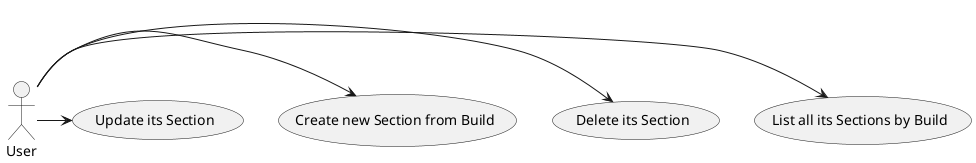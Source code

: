 @startuml Section usecases

:User: -> (List all its Sections by Build)
:User: -> (Delete its Section)
:User: -> (Create new Section from Build)
:User: -> (Update its Section)

@enduml